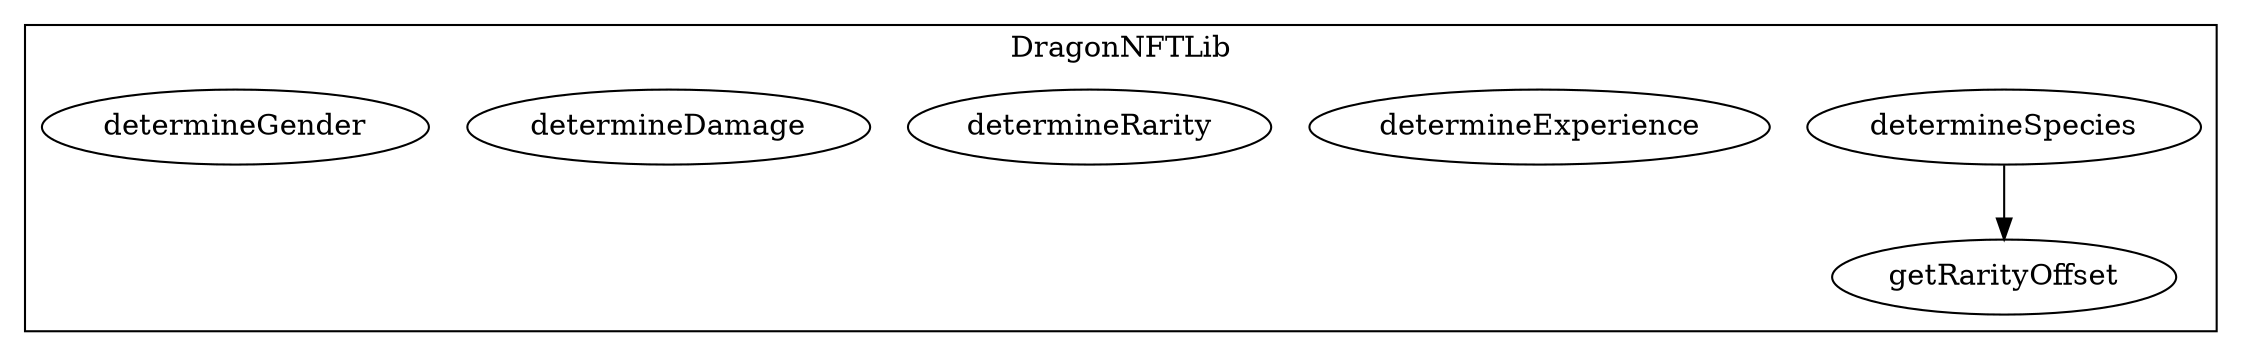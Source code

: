 strict digraph {
subgraph cluster_1015_DragonNFTLib {
label = "DragonNFTLib"
"1015_determineSpecies" [label="determineSpecies"]
"1015_determineExperience" [label="determineExperience"]
"1015_determineRarity" [label="determineRarity"]
"1015_getRarityOffset" [label="getRarityOffset"]
"1015_determineDamage" [label="determineDamage"]
"1015_determineGender" [label="determineGender"]
"1015_determineSpecies" -> "1015_getRarityOffset"
}subgraph cluster_solidity {
label = "[Solidity]"
}
}
